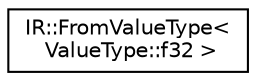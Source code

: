 digraph "Graphical Class Hierarchy"
{
  edge [fontname="Helvetica",fontsize="10",labelfontname="Helvetica",labelfontsize="10"];
  node [fontname="Helvetica",fontsize="10",shape=record];
  rankdir="LR";
  Node0 [label="IR::FromValueType\<\l ValueType::f32 \>",height=0.2,width=0.4,color="black", fillcolor="white", style="filled",URL="$struct_i_r_1_1_from_value_type_3_01_value_type_1_1f32_01_4.html"];
}
